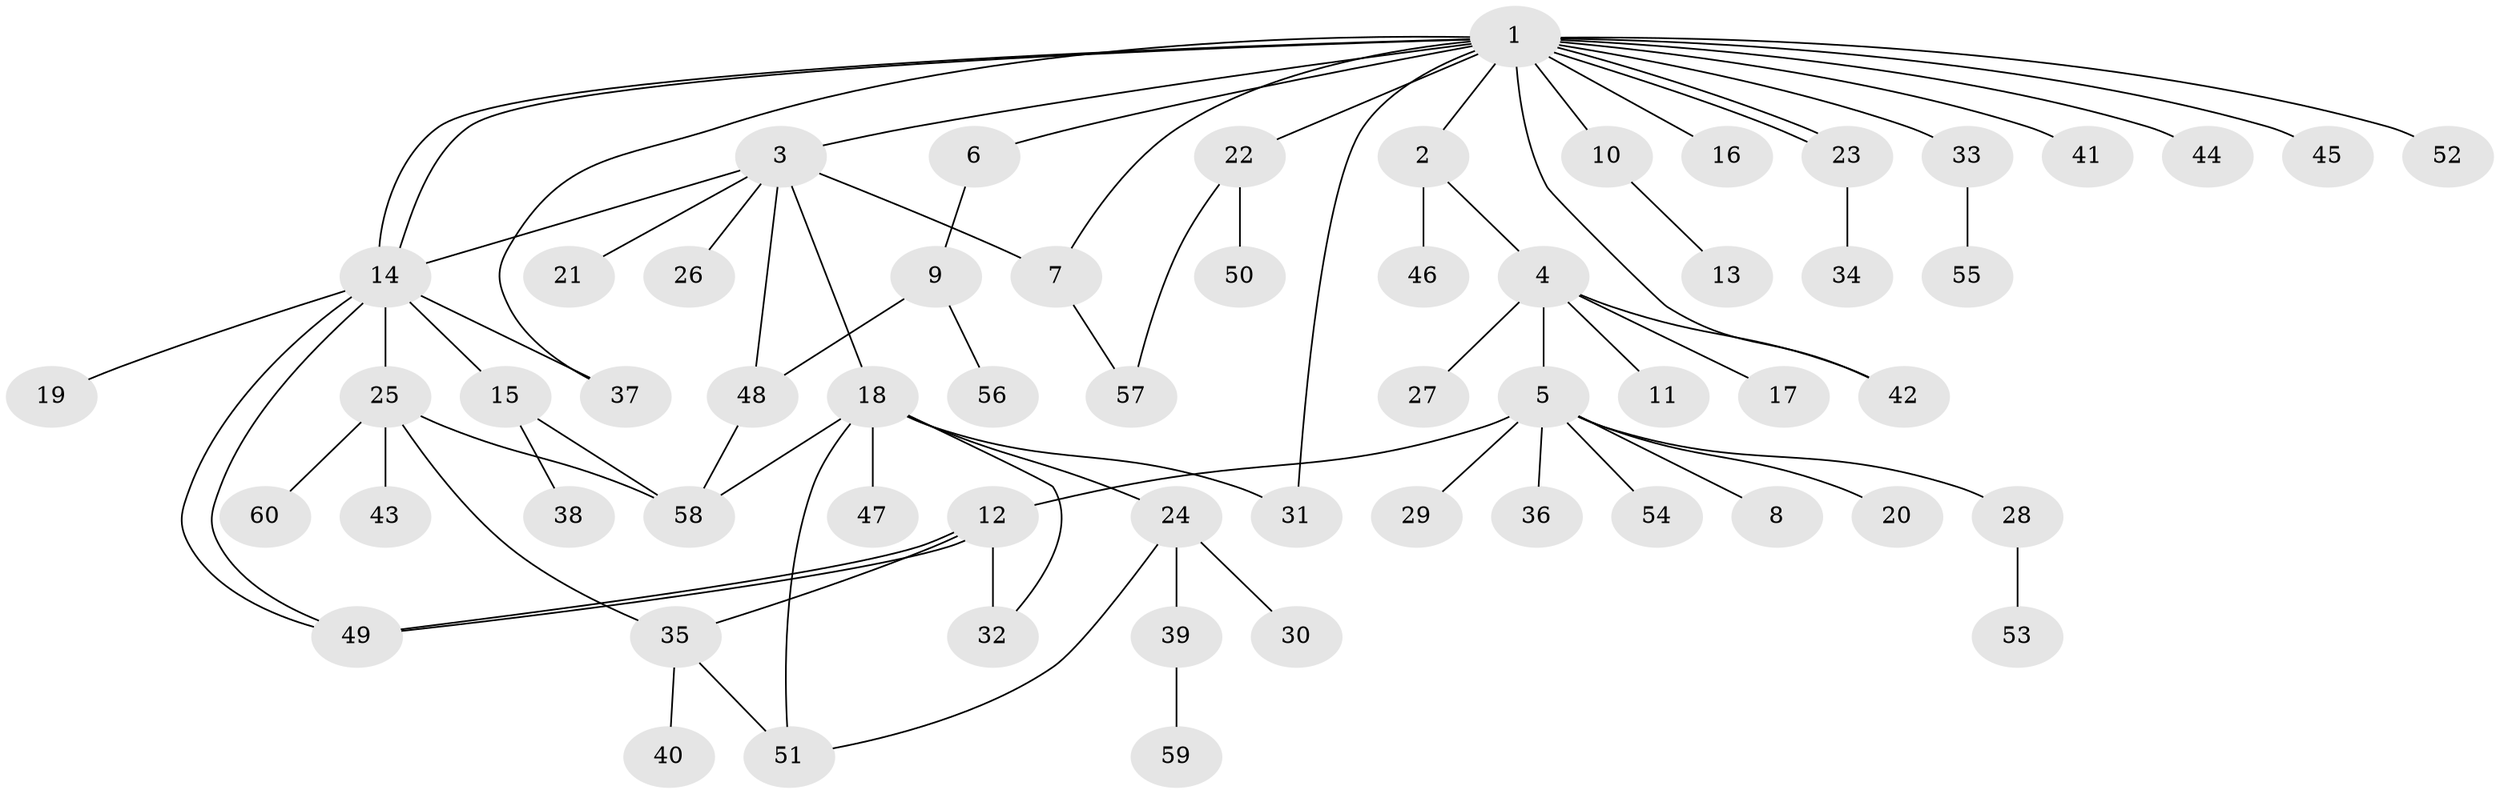 // Generated by graph-tools (version 1.1) at 2025/14/03/09/25 04:14:36]
// undirected, 60 vertices, 78 edges
graph export_dot {
graph [start="1"]
  node [color=gray90,style=filled];
  1;
  2;
  3;
  4;
  5;
  6;
  7;
  8;
  9;
  10;
  11;
  12;
  13;
  14;
  15;
  16;
  17;
  18;
  19;
  20;
  21;
  22;
  23;
  24;
  25;
  26;
  27;
  28;
  29;
  30;
  31;
  32;
  33;
  34;
  35;
  36;
  37;
  38;
  39;
  40;
  41;
  42;
  43;
  44;
  45;
  46;
  47;
  48;
  49;
  50;
  51;
  52;
  53;
  54;
  55;
  56;
  57;
  58;
  59;
  60;
  1 -- 2;
  1 -- 3;
  1 -- 6;
  1 -- 7;
  1 -- 10;
  1 -- 14;
  1 -- 14;
  1 -- 16;
  1 -- 22;
  1 -- 23;
  1 -- 23;
  1 -- 31;
  1 -- 33;
  1 -- 37;
  1 -- 41;
  1 -- 42;
  1 -- 44;
  1 -- 45;
  1 -- 52;
  2 -- 4;
  2 -- 46;
  3 -- 7;
  3 -- 14;
  3 -- 18;
  3 -- 21;
  3 -- 26;
  3 -- 48;
  4 -- 5;
  4 -- 11;
  4 -- 17;
  4 -- 27;
  4 -- 42;
  5 -- 8;
  5 -- 12;
  5 -- 20;
  5 -- 28;
  5 -- 29;
  5 -- 36;
  5 -- 54;
  6 -- 9;
  7 -- 57;
  9 -- 48;
  9 -- 56;
  10 -- 13;
  12 -- 32;
  12 -- 35;
  12 -- 49;
  12 -- 49;
  14 -- 15;
  14 -- 19;
  14 -- 25;
  14 -- 37;
  14 -- 49;
  14 -- 49;
  15 -- 38;
  15 -- 58;
  18 -- 24;
  18 -- 31;
  18 -- 32;
  18 -- 47;
  18 -- 51;
  18 -- 58;
  22 -- 50;
  22 -- 57;
  23 -- 34;
  24 -- 30;
  24 -- 39;
  24 -- 51;
  25 -- 35;
  25 -- 43;
  25 -- 58;
  25 -- 60;
  28 -- 53;
  33 -- 55;
  35 -- 40;
  35 -- 51;
  39 -- 59;
  48 -- 58;
}
